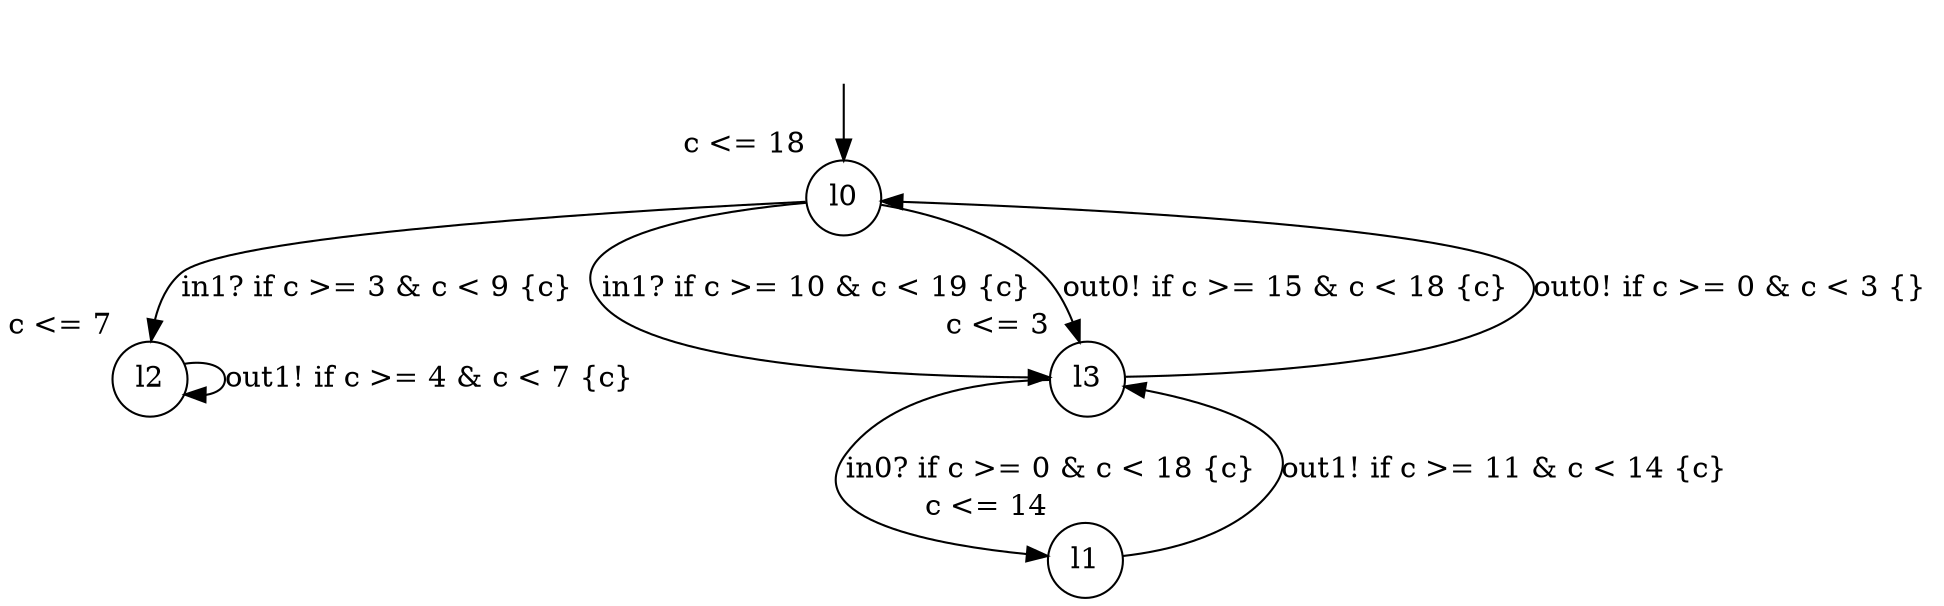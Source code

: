 digraph g {
__start0 [label="" shape="none"];
l0 [shape="circle" margin=0 label="l0", xlabel="c <= 18"];
l1 [shape="circle" margin=0 label="l1", xlabel="c <= 14"];
l2 [shape="circle" margin=0 label="l2", xlabel="c <= 7"];
l3 [shape="circle" margin=0 label="l3", xlabel="c <= 3"];
l0 -> l3 [label="in1? if c >= 10 & c < 19 {c} "];
l0 -> l3 [label="out0! if c >= 15 & c < 18 {c} "];
l0 -> l2 [label="in1? if c >= 3 & c < 9 {c} "];
l1 -> l3 [label="out1! if c >= 11 & c < 14 {c} "];
l2 -> l2 [label="out1! if c >= 4 & c < 7 {c} "];
l3 -> l1 [label="in0? if c >= 0 & c < 18 {c} "];
l3 -> l0 [label="out0! if c >= 0 & c < 3 {} "];
__start0 -> l0;
}
